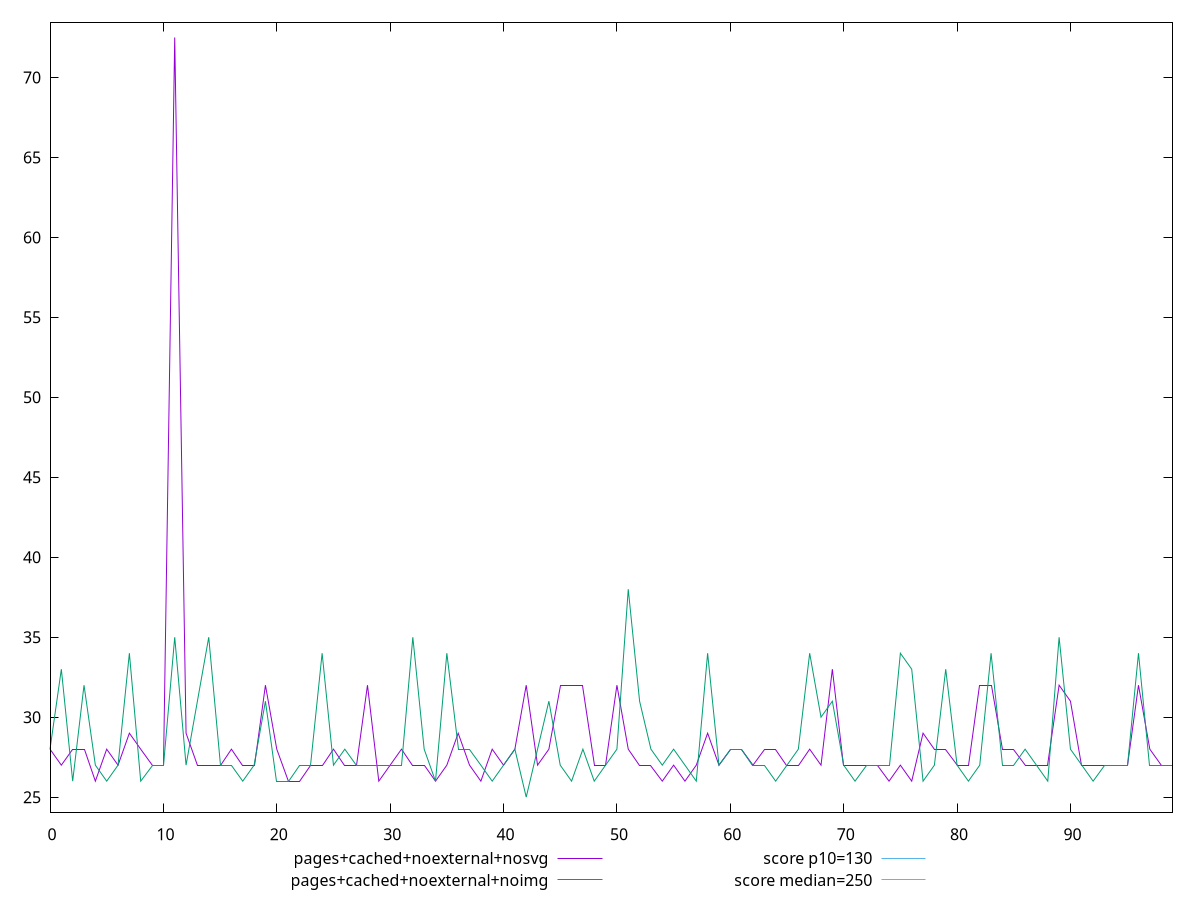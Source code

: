 reset

$pagesCachedNoexternalNosvg <<EOF
0 28
1 27
2 28
3 28
4 26
5 28
6 27
7 29
8 28
9 27
10 27
11 72.5
12 29
13 27
14 27
15 27
16 28
17 27
18 27
19 32
20 28
21 26
22 26
23 27
24 27
25 28
26 27
27 27
28 32
29 26
30 27
31 28
32 27
33 27
34 26
35 27
36 29
37 27
38 26
39 28
40 27
41 28
42 32
43 27
44 28
45 32
46 32
47 32
48 27
49 27
50 32
51 28
52 27
53 27
54 26
55 27
56 26
57 27
58 29
59 27
60 28
61 28
62 27
63 28
64 28
65 27
66 27
67 28
68 27
69 33
70 27
71 27
72 27
73 27
74 26
75 27
76 26
77 29
78 28
79 28
80 27
81 27
82 32
83 32
84 28
85 28
86 27
87 27
88 27
89 32
90 31
91 27
92 27
93 27
94 27
95 27
96 32
97 28
98 27
99 27
EOF

$pagesCachedNoexternalNoimg <<EOF
0 28
1 33
2 26
3 32
4 27
5 26
6 27
7 34
8 26
9 27
10 27
11 35
12 27
13 31
14 35
15 27
16 27
17 26
18 27
19 31
20 26
21 26
22 27
23 27
24 34
25 27
26 28
27 27
28 27
29 27
30 27
31 27
32 35
33 28
34 26
35 34
36 28
37 28
38 27
39 26
40 27
41 28
42 25
43 28
44 31
45 27
46 26
47 28
48 26
49 27
50 28
51 38
52 31
53 28
54 27
55 28
56 27
57 26
58 34
59 27
60 28
61 28
62 27
63 27
64 26
65 27
66 28
67 34
68 30
69 31
70 27
71 26
72 27
73 27
74 27
75 34
76 33
77 26
78 27
79 33
80 27
81 26
82 27
83 34
84 27
85 27
86 28
87 27
88 26
89 35
90 28
91 27
92 26
93 27
94 27
95 27
96 34
97 27
98 27
99 27
EOF

set key outside below
set xrange [0:99]
set yrange [24.05:73.45]
set trange [24.05:73.45]
set terminal svg size 640, 500 enhanced background rgb 'white'
set output "report_00007_2020-12-11T15:55:29.892Z/max-potential-fid/comparison/line/7_vs_8.svg"

plot $pagesCachedNoexternalNosvg title "pages+cached+noexternal+nosvg" with line, \
     $pagesCachedNoexternalNoimg title "pages+cached+noexternal+noimg" with line, \
     130 title "score p10=130", \
     250 title "score median=250"

reset

